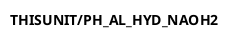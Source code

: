 @startuml
title THISUNIT/PH_AL_HYD_NAOH2

!define temperature_setpoint   'RX_JKT_CTRL_EM/OP001_VALUE'
!define TEMP_AUTO   4
!define CHARGE_CHARGE   2
!define charge_setpoint 'TK50_CHG_EM/OP001_VALUE'
!define flow_setpoint 'TK50_CHG_EM/OP002_VALUE'

@enduml